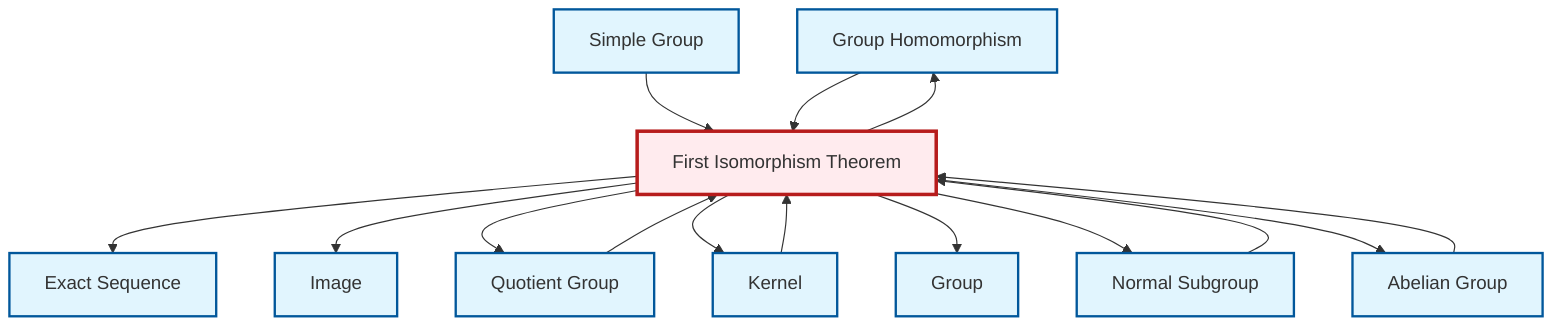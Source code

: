 graph TD
    classDef definition fill:#e1f5fe,stroke:#01579b,stroke-width:2px
    classDef theorem fill:#f3e5f5,stroke:#4a148c,stroke-width:2px
    classDef axiom fill:#fff3e0,stroke:#e65100,stroke-width:2px
    classDef example fill:#e8f5e9,stroke:#1b5e20,stroke-width:2px
    classDef current fill:#ffebee,stroke:#b71c1c,stroke-width:3px
    def-group["Group"]:::definition
    def-homomorphism["Group Homomorphism"]:::definition
    def-simple-group["Simple Group"]:::definition
    def-normal-subgroup["Normal Subgroup"]:::definition
    def-image["Image"]:::definition
    def-kernel["Kernel"]:::definition
    def-quotient-group["Quotient Group"]:::definition
    def-exact-sequence["Exact Sequence"]:::definition
    thm-first-isomorphism["First Isomorphism Theorem"]:::theorem
    def-abelian-group["Abelian Group"]:::definition
    thm-first-isomorphism --> def-exact-sequence
    thm-first-isomorphism --> def-image
    thm-first-isomorphism --> def-quotient-group
    def-abelian-group --> thm-first-isomorphism
    def-simple-group --> thm-first-isomorphism
    def-quotient-group --> thm-first-isomorphism
    thm-first-isomorphism --> def-kernel
    thm-first-isomorphism --> def-group
    thm-first-isomorphism --> def-homomorphism
    def-kernel --> thm-first-isomorphism
    thm-first-isomorphism --> def-normal-subgroup
    def-normal-subgroup --> thm-first-isomorphism
    thm-first-isomorphism --> def-abelian-group
    def-homomorphism --> thm-first-isomorphism
    class thm-first-isomorphism current